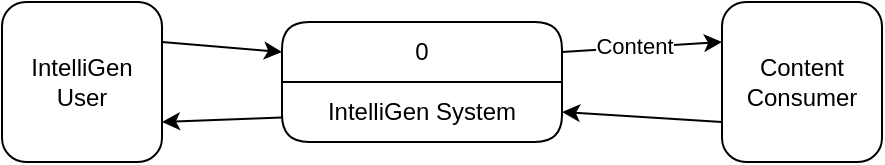 <mxfile version="24.8.4">
  <diagram name="Page-1" id="1wp_3Qv0Npw4YFb5__4A">
    <mxGraphModel dx="663" dy="345" grid="1" gridSize="10" guides="1" tooltips="1" connect="1" arrows="1" fold="1" page="1" pageScale="1" pageWidth="1100" pageHeight="850" math="0" shadow="0">
      <root>
        <mxCell id="0" />
        <mxCell id="1" parent="0" />
        <mxCell id="HwwphGhy5XaLdRf2e_HV-10" style="rounded=0;orthogonalLoop=1;jettySize=auto;html=1;exitX=1;exitY=0.25;exitDx=0;exitDy=0;entryX=0;entryY=0.25;entryDx=0;entryDy=0;" edge="1" parent="1" source="HwwphGhy5XaLdRf2e_HV-1" target="HwwphGhy5XaLdRf2e_HV-6">
          <mxGeometry relative="1" as="geometry" />
        </mxCell>
        <mxCell id="HwwphGhy5XaLdRf2e_HV-11" value="Content" style="edgeLabel;html=1;align=center;verticalAlign=middle;resizable=0;points=[];" vertex="1" connectable="0" parent="HwwphGhy5XaLdRf2e_HV-10">
          <mxGeometry x="-0.104" y="1" relative="1" as="geometry">
            <mxPoint as="offset" />
          </mxGeometry>
        </mxCell>
        <mxCell id="HwwphGhy5XaLdRf2e_HV-1" value="0" style="swimlane;fontStyle=0;childLayout=stackLayout;horizontal=1;startSize=30;horizontalStack=0;resizeParent=1;resizeParentMax=0;resizeLast=0;collapsible=0;marginBottom=0;whiteSpace=wrap;html=1;container=1;rounded=1;" vertex="1" parent="1">
          <mxGeometry x="310" y="250" width="140" height="60" as="geometry" />
        </mxCell>
        <mxCell id="HwwphGhy5XaLdRf2e_HV-2" value="IntelliGen System" style="text;strokeColor=none;fillColor=none;align=center;verticalAlign=middle;spacingLeft=4;spacingRight=4;overflow=hidden;points=[[0,0.5],[1,0.5]];portConstraint=eastwest;rotatable=0;whiteSpace=wrap;html=1;" vertex="1" parent="HwwphGhy5XaLdRf2e_HV-1">
          <mxGeometry y="30" width="140" height="30" as="geometry" />
        </mxCell>
        <mxCell id="HwwphGhy5XaLdRf2e_HV-7" style="rounded=0;orthogonalLoop=1;jettySize=auto;html=1;entryX=0;entryY=0.25;entryDx=0;entryDy=0;exitX=1;exitY=0.25;exitDx=0;exitDy=0;" edge="1" parent="1" source="HwwphGhy5XaLdRf2e_HV-5" target="HwwphGhy5XaLdRf2e_HV-1">
          <mxGeometry relative="1" as="geometry" />
        </mxCell>
        <mxCell id="HwwphGhy5XaLdRf2e_HV-5" value="&lt;div&gt;IntelliGen&lt;/div&gt;User" style="whiteSpace=wrap;html=1;aspect=fixed;rounded=1;" vertex="1" parent="1">
          <mxGeometry x="170" y="240" width="80" height="80" as="geometry" />
        </mxCell>
        <mxCell id="HwwphGhy5XaLdRf2e_HV-9" style="rounded=0;orthogonalLoop=1;jettySize=auto;html=1;exitX=0;exitY=0.75;exitDx=0;exitDy=0;entryX=1;entryY=0.5;entryDx=0;entryDy=0;" edge="1" parent="1" source="HwwphGhy5XaLdRf2e_HV-6" target="HwwphGhy5XaLdRf2e_HV-2">
          <mxGeometry relative="1" as="geometry" />
        </mxCell>
        <mxCell id="HwwphGhy5XaLdRf2e_HV-6" value="&lt;div&gt;Content&lt;/div&gt;Consumer" style="whiteSpace=wrap;html=1;aspect=fixed;rounded=1;" vertex="1" parent="1">
          <mxGeometry x="530" y="240" width="80" height="80" as="geometry" />
        </mxCell>
        <mxCell id="HwwphGhy5XaLdRf2e_HV-8" style="rounded=0;orthogonalLoop=1;jettySize=auto;html=1;entryX=1;entryY=0.75;entryDx=0;entryDy=0;" edge="1" parent="1" source="HwwphGhy5XaLdRf2e_HV-2" target="HwwphGhy5XaLdRf2e_HV-5">
          <mxGeometry relative="1" as="geometry" />
        </mxCell>
      </root>
    </mxGraphModel>
  </diagram>
</mxfile>

